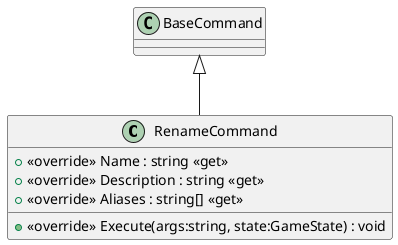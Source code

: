 @startuml
class RenameCommand {
    + <<override>> Name : string <<get>>
    + <<override>> Description : string <<get>>
    + <<override>> Aliases : string[] <<get>>
    + <<override>> Execute(args:string, state:GameState) : void
}
BaseCommand <|-- RenameCommand
@enduml
